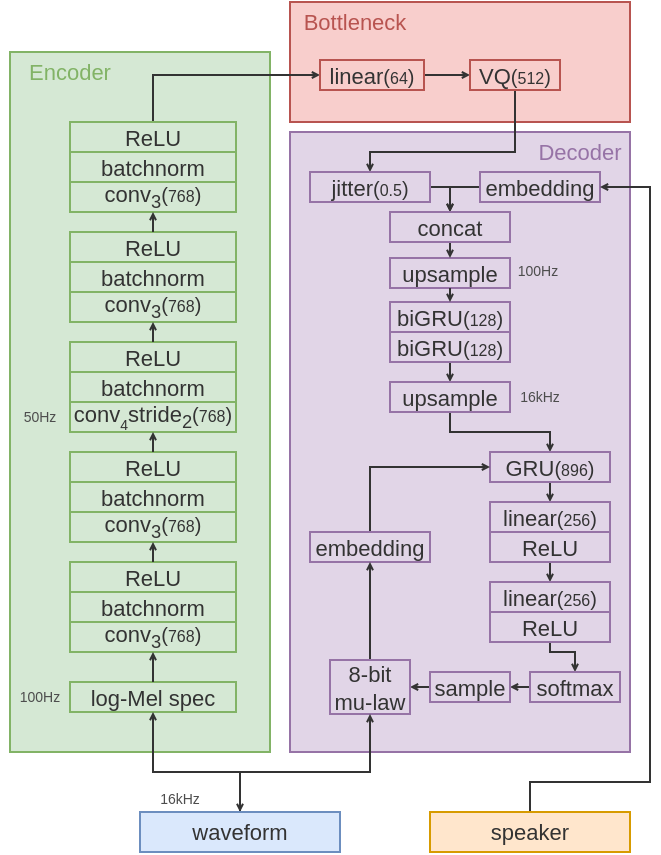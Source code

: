 <mxfile version="13.0.3" type="device"><diagram id="xLeXoFiV9MesdBM6MdwL" name="Page-1"><mxGraphModel dx="1352" dy="816" grid="1" gridSize="1" guides="1" tooltips="1" connect="1" arrows="1" fold="1" page="1" pageScale="1" pageWidth="827" pageHeight="1169" math="1" shadow="0"><root><mxCell id="0"/><mxCell id="1" parent="0"/><mxCell id="gUS2snVG_9Rk91-JBMJ7-28" value="" style="rounded=0;whiteSpace=wrap;html=1;fillColor=#e1d5e7;fontSize=11;strokeColor=#9673a6;" parent="1" vertex="1"><mxGeometry x="260" y="150" width="170" height="310" as="geometry"/></mxCell><mxCell id="gUS2snVG_9Rk91-JBMJ7-25" value="" style="rounded=0;whiteSpace=wrap;html=1;strokeColor=#b85450;fillColor=#f8cecc;fontSize=11;" parent="1" vertex="1"><mxGeometry x="260" y="85" width="170" height="60" as="geometry"/></mxCell><mxCell id="gUS2snVG_9Rk91-JBMJ7-18" value="" style="rounded=0;whiteSpace=wrap;html=1;fillColor=#d5e8d4;fontSize=11;strokeColor=#82B366;fontColor=#82B366;" parent="1" vertex="1"><mxGeometry x="120" y="110" width="130" height="350" as="geometry"/></mxCell><mxCell id="gUS2snVG_9Rk91-JBMJ7-1" value="conv&lt;sub&gt;3&lt;/sub&gt;&lt;font style=&quot;font-size: 10px&quot;&gt;(&lt;/font&gt;&lt;font style=&quot;font-size: 8px&quot;&gt;768&lt;/font&gt;&lt;font style=&quot;font-size: 10px&quot;&gt;)&lt;/font&gt;" style="rounded=0;whiteSpace=wrap;html=1;fillColor=none;fontSize=11;fontColor=#333333;strokeColor=#82B366;" parent="1" vertex="1"><mxGeometry x="150" y="395" width="83" height="15" as="geometry"/></mxCell><mxCell id="gUS2snVG_9Rk91-JBMJ7-4" value="batchnorm" style="rounded=0;whiteSpace=wrap;html=1;fillColor=none;fontSize=11;fontColor=#333333;strokeColor=#82B366;" parent="1" vertex="1"><mxGeometry x="150" y="380" width="83" height="15" as="geometry"/></mxCell><mxCell id="gUS2snVG_9Rk91-JBMJ7-5" value="ReLU" style="rounded=0;whiteSpace=wrap;html=1;fillColor=none;fontSize=11;fontColor=#333333;strokeColor=#82B366;" parent="1" vertex="1"><mxGeometry x="150" y="365" width="83" height="15" as="geometry"/></mxCell><mxCell id="gUS2snVG_9Rk91-JBMJ7-6" value="conv&lt;sub&gt;3&lt;/sub&gt;&lt;font style=&quot;font-size: 10px&quot;&gt;(&lt;/font&gt;&lt;font style=&quot;font-size: 8px&quot;&gt;768&lt;/font&gt;&lt;font style=&quot;font-size: 10px&quot;&gt;)&lt;/font&gt;" style="rounded=0;whiteSpace=wrap;html=1;fillColor=none;fontSize=11;fontColor=#333333;strokeColor=#82B366;" parent="1" vertex="1"><mxGeometry x="150" y="340" width="83" height="15" as="geometry"/></mxCell><mxCell id="gUS2snVG_9Rk91-JBMJ7-7" value="batchnorm" style="rounded=0;whiteSpace=wrap;html=1;fillColor=none;fontSize=11;fontColor=#333333;strokeColor=#82B366;" parent="1" vertex="1"><mxGeometry x="150" y="325" width="83" height="15" as="geometry"/></mxCell><mxCell id="gUS2snVG_9Rk91-JBMJ7-8" value="ReLU" style="rounded=0;whiteSpace=wrap;html=1;fillColor=none;fontSize=11;fontColor=#333333;strokeColor=#82B366;" parent="1" vertex="1"><mxGeometry x="150" y="310" width="83" height="15" as="geometry"/></mxCell><mxCell id="gUS2snVG_9Rk91-JBMJ7-9" value="conv&lt;sub&gt;&lt;font style=&quot;font-size: 7px&quot;&gt;4&lt;/font&gt;&lt;/sub&gt;stride&lt;sub&gt;2&lt;/sub&gt;&lt;font style=&quot;font-size: 10px&quot;&gt;(&lt;/font&gt;&lt;font style=&quot;font-size: 8px&quot;&gt;768&lt;/font&gt;&lt;font style=&quot;font-size: 10px&quot;&gt;)&lt;/font&gt;" style="rounded=0;whiteSpace=wrap;html=1;fillColor=none;fontSize=11;fontColor=#333333;strokeColor=#82B366;" parent="1" vertex="1"><mxGeometry x="150" y="285" width="83" height="15" as="geometry"/></mxCell><mxCell id="gUS2snVG_9Rk91-JBMJ7-10" value="batchnorm" style="rounded=0;whiteSpace=wrap;html=1;fillColor=none;fontSize=11;fontColor=#333333;strokeColor=#82B366;" parent="1" vertex="1"><mxGeometry x="150" y="270" width="83" height="15" as="geometry"/></mxCell><mxCell id="gUS2snVG_9Rk91-JBMJ7-11" value="ReLU" style="rounded=0;whiteSpace=wrap;html=1;fillColor=none;fontSize=11;fontColor=#333333;strokeColor=#82B366;" parent="1" vertex="1"><mxGeometry x="150" y="255" width="83" height="15" as="geometry"/></mxCell><mxCell id="gUS2snVG_9Rk91-JBMJ7-12" value="conv&lt;sub&gt;3&lt;/sub&gt;&lt;font style=&quot;font-size: 10px&quot;&gt;(&lt;/font&gt;&lt;font style=&quot;font-size: 8px&quot;&gt;768&lt;/font&gt;&lt;font style=&quot;font-size: 10px&quot;&gt;)&lt;/font&gt;" style="rounded=0;whiteSpace=wrap;html=1;fillColor=none;fontSize=11;fontColor=#333333;strokeColor=#82B366;" parent="1" vertex="1"><mxGeometry x="150" y="230" width="83" height="15" as="geometry"/></mxCell><mxCell id="gUS2snVG_9Rk91-JBMJ7-13" value="batchnorm" style="rounded=0;whiteSpace=wrap;html=1;fillColor=none;fontSize=11;fontColor=#333333;strokeColor=#82B366;" parent="1" vertex="1"><mxGeometry x="150" y="215" width="83" height="15" as="geometry"/></mxCell><mxCell id="gUS2snVG_9Rk91-JBMJ7-14" value="ReLU" style="rounded=0;whiteSpace=wrap;html=1;fillColor=none;fontSize=11;fontColor=#333333;strokeColor=#82B366;" parent="1" vertex="1"><mxGeometry x="150" y="200" width="83" height="15" as="geometry"/></mxCell><mxCell id="gUS2snVG_9Rk91-JBMJ7-15" value="conv&lt;sub&gt;3&lt;/sub&gt;&lt;font style=&quot;font-size: 10px&quot;&gt;(&lt;/font&gt;&lt;font style=&quot;font-size: 8px&quot;&gt;768&lt;/font&gt;&lt;font style=&quot;font-size: 10px&quot;&gt;)&lt;/font&gt;" style="rounded=0;whiteSpace=wrap;html=1;fillColor=none;fontSize=11;fontColor=#333333;strokeColor=#82B366;" parent="1" vertex="1"><mxGeometry x="150" y="175" width="83" height="15" as="geometry"/></mxCell><mxCell id="gUS2snVG_9Rk91-JBMJ7-16" value="batchnorm" style="rounded=0;whiteSpace=wrap;html=1;fillColor=none;fontSize=11;fontColor=#333333;strokeColor=#82B366;" parent="1" vertex="1"><mxGeometry x="150" y="160" width="83" height="15" as="geometry"/></mxCell><mxCell id="gUS2snVG_9Rk91-JBMJ7-54" style="edgeStyle=orthogonalEdgeStyle;rounded=0;orthogonalLoop=1;jettySize=auto;html=1;exitX=0.5;exitY=0;exitDx=0;exitDy=0;entryX=0;entryY=0.5;entryDx=0;entryDy=0;endArrow=open;endFill=0;endSize=2;strokeColor=#333333;strokeWidth=1;fontSize=11;fontColor=#82B366;" parent="1" source="gUS2snVG_9Rk91-JBMJ7-17" target="gUS2snVG_9Rk91-JBMJ7-26" edge="1"><mxGeometry relative="1" as="geometry"/></mxCell><mxCell id="gUS2snVG_9Rk91-JBMJ7-17" value="ReLU" style="rounded=0;whiteSpace=wrap;html=1;fillColor=none;fontSize=11;fontColor=#333333;strokeColor=#82B366;" parent="1" vertex="1"><mxGeometry x="150" y="145" width="83" height="15" as="geometry"/></mxCell><mxCell id="gUS2snVG_9Rk91-JBMJ7-21" value="log-Mel spec" style="rounded=0;whiteSpace=wrap;html=1;fillColor=none;fontSize=11;fontColor=#333333;strokeColor=#82B366;" parent="1" vertex="1"><mxGeometry x="150" y="425" width="83" height="15" as="geometry"/></mxCell><mxCell id="gUS2snVG_9Rk91-JBMJ7-22" value="Encoder" style="text;html=1;strokeColor=none;fillColor=none;align=center;verticalAlign=middle;whiteSpace=wrap;rounded=0;fontSize=11;labelBackgroundColor=none;fontColor=#82B366;" parent="1" vertex="1"><mxGeometry x="125" y="110" width="50" height="20" as="geometry"/></mxCell><mxCell id="gUS2snVG_9Rk91-JBMJ7-56" style="edgeStyle=orthogonalEdgeStyle;rounded=0;orthogonalLoop=1;jettySize=auto;html=1;exitX=1;exitY=0.5;exitDx=0;exitDy=0;entryX=0;entryY=0.5;entryDx=0;entryDy=0;endArrow=open;endFill=0;endSize=2;strokeColor=#333333;strokeWidth=1;fontSize=11;fontColor=#333333;" parent="1" source="gUS2snVG_9Rk91-JBMJ7-26" target="gUS2snVG_9Rk91-JBMJ7-27" edge="1"><mxGeometry relative="1" as="geometry"/></mxCell><mxCell id="gUS2snVG_9Rk91-JBMJ7-26" value="linear&lt;font style=&quot;font-size: 10px&quot;&gt;(&lt;/font&gt;&lt;font style=&quot;font-size: 8px&quot;&gt;64&lt;/font&gt;&lt;font style=&quot;font-size: 10px&quot;&gt;)&lt;/font&gt;" style="rounded=0;whiteSpace=wrap;html=1;fillColor=none;fontSize=11;strokeColor=#B85450;fontColor=#333333;" parent="1" vertex="1"><mxGeometry x="275" y="114" width="52" height="15" as="geometry"/></mxCell><mxCell id="P_eZD5F6UA2K0JBZYcOu-6" style="edgeStyle=orthogonalEdgeStyle;rounded=0;orthogonalLoop=1;jettySize=auto;html=1;exitX=0.5;exitY=1;exitDx=0;exitDy=0;entryX=0.5;entryY=0;entryDx=0;entryDy=0;strokeColor=#333333;endSize=2;startSize=2;endArrow=open;endFill=0;" parent="1" source="gUS2snVG_9Rk91-JBMJ7-27" target="gUS2snVG_9Rk91-JBMJ7-30" edge="1"><mxGeometry relative="1" as="geometry"><Array as="points"><mxPoint x="372" y="160"/><mxPoint x="300" y="160"/></Array></mxGeometry></mxCell><mxCell id="gUS2snVG_9Rk91-JBMJ7-27" value="VQ&lt;font style=&quot;font-size: 10px&quot;&gt;(&lt;/font&gt;&lt;font style=&quot;font-size: 8px&quot;&gt;512&lt;/font&gt;&lt;font style=&quot;font-size: 10px&quot;&gt;)&lt;/font&gt;" style="rounded=0;whiteSpace=wrap;html=1;fillColor=#f8cecc;fontSize=11;strokeColor=#b85450;fontColor=#333333;" parent="1" vertex="1"><mxGeometry x="350" y="114" width="45" height="15" as="geometry"/></mxCell><mxCell id="gUS2snVG_9Rk91-JBMJ7-29" value="upsample" style="rounded=0;whiteSpace=wrap;html=1;fillColor=none;fontSize=11;fontColor=#333333;strokeColor=#9673A6;" parent="1" vertex="1"><mxGeometry x="310" y="213" width="60" height="15" as="geometry"/></mxCell><mxCell id="gUS2snVG_9Rk91-JBMJ7-65" style="edgeStyle=orthogonalEdgeStyle;rounded=0;orthogonalLoop=1;jettySize=auto;html=1;exitX=1;exitY=0.5;exitDx=0;exitDy=0;endArrow=open;endFill=0;endSize=2;strokeColor=#333333;strokeWidth=1;fontSize=11;fontColor=#333333;entryX=0.5;entryY=0;entryDx=0;entryDy=0;" parent="1" source="gUS2snVG_9Rk91-JBMJ7-30" target="gUS2snVG_9Rk91-JBMJ7-32" edge="1"><mxGeometry relative="1" as="geometry"><mxPoint x="340" y="185" as="targetPoint"/></mxGeometry></mxCell><mxCell id="gUS2snVG_9Rk91-JBMJ7-30" value="jitter&lt;font style=&quot;font-size: 10px&quot;&gt;(&lt;/font&gt;&lt;font style=&quot;font-size: 8px&quot;&gt;0.5&lt;/font&gt;&lt;font style=&quot;font-size: 10px&quot;&gt;)&lt;/font&gt;" style="rounded=0;whiteSpace=wrap;html=1;fillColor=none;fontSize=11;fontColor=#333333;strokeColor=#9673A6;" parent="1" vertex="1"><mxGeometry x="270" y="170" width="60" height="15" as="geometry"/></mxCell><mxCell id="gUS2snVG_9Rk91-JBMJ7-66" style="edgeStyle=orthogonalEdgeStyle;rounded=0;orthogonalLoop=1;jettySize=auto;html=1;exitX=0;exitY=0.5;exitDx=0;exitDy=0;endArrow=open;endFill=0;endSize=2;strokeColor=#333333;strokeWidth=1;fontSize=11;fontColor=#333333;entryX=0.5;entryY=0;entryDx=0;entryDy=0;" parent="1" source="gUS2snVG_9Rk91-JBMJ7-31" target="gUS2snVG_9Rk91-JBMJ7-32" edge="1"><mxGeometry relative="1" as="geometry"><mxPoint x="340" y="185" as="targetPoint"/></mxGeometry></mxCell><mxCell id="gUS2snVG_9Rk91-JBMJ7-31" value="embedding" style="rounded=0;whiteSpace=wrap;html=1;fillColor=none;fontSize=11;fontColor=#333333;strokeColor=#9673A6;" parent="1" vertex="1"><mxGeometry x="355" y="170" width="60" height="15" as="geometry"/></mxCell><mxCell id="gUS2snVG_9Rk91-JBMJ7-58" style="edgeStyle=orthogonalEdgeStyle;rounded=0;orthogonalLoop=1;jettySize=auto;html=1;exitX=0.5;exitY=1;exitDx=0;exitDy=0;endArrow=open;endFill=0;endSize=2;strokeColor=#333333;strokeWidth=1;fontSize=11;fontColor=#333333;entryX=0.5;entryY=0;entryDx=0;entryDy=0;" parent="1" source="gUS2snVG_9Rk91-JBMJ7-32" target="gUS2snVG_9Rk91-JBMJ7-29" edge="1"><mxGeometry relative="1" as="geometry"><mxPoint x="340" y="212" as="targetPoint"/></mxGeometry></mxCell><mxCell id="gUS2snVG_9Rk91-JBMJ7-32" value="concat" style="rounded=0;whiteSpace=wrap;html=1;fillColor=none;fontSize=11;fontColor=#333333;strokeColor=#9673A6;" parent="1" vertex="1"><mxGeometry x="310" y="190" width="60" height="15" as="geometry"/></mxCell><mxCell id="gUS2snVG_9Rk91-JBMJ7-33" value="biGRU&lt;font style=&quot;font-size: 10px&quot;&gt;(&lt;/font&gt;&lt;font style=&quot;font-size: 8px&quot;&gt;128&lt;/font&gt;&lt;font style=&quot;font-size: 10px&quot;&gt;)&lt;/font&gt;" style="rounded=0;whiteSpace=wrap;html=1;fillColor=none;fontSize=11;fontColor=#333333;strokeColor=#9673A6;" parent="1" vertex="1"><mxGeometry x="310" y="235" width="60" height="15" as="geometry"/></mxCell><mxCell id="gUS2snVG_9Rk91-JBMJ7-59" style="edgeStyle=orthogonalEdgeStyle;rounded=0;orthogonalLoop=1;jettySize=auto;html=1;exitX=0.5;exitY=1;exitDx=0;exitDy=0;entryX=0.5;entryY=0;entryDx=0;entryDy=0;endArrow=open;endFill=0;endSize=2;strokeColor=#333333;strokeWidth=1;fontSize=11;fontColor=#333333;" parent="1" source="gUS2snVG_9Rk91-JBMJ7-34" target="gUS2snVG_9Rk91-JBMJ7-35" edge="1"><mxGeometry relative="1" as="geometry"/></mxCell><mxCell id="gUS2snVG_9Rk91-JBMJ7-34" value="biGRU&lt;font style=&quot;font-size: 10px&quot;&gt;(&lt;/font&gt;&lt;font style=&quot;font-size: 8px&quot;&gt;128&lt;/font&gt;&lt;font style=&quot;font-size: 10px&quot;&gt;)&lt;/font&gt;" style="rounded=0;whiteSpace=wrap;html=1;fillColor=none;fontSize=11;fontColor=#333333;strokeColor=#9673A6;" parent="1" vertex="1"><mxGeometry x="310" y="250" width="60" height="15" as="geometry"/></mxCell><mxCell id="gUS2snVG_9Rk91-JBMJ7-60" style="edgeStyle=orthogonalEdgeStyle;rounded=0;orthogonalLoop=1;jettySize=auto;html=1;exitX=0.5;exitY=1;exitDx=0;exitDy=0;entryX=0.5;entryY=0;entryDx=0;entryDy=0;endArrow=open;endFill=0;endSize=2;strokeColor=#333333;strokeWidth=1;fontSize=11;fontColor=#333333;" parent="1" source="gUS2snVG_9Rk91-JBMJ7-35" target="gUS2snVG_9Rk91-JBMJ7-36" edge="1"><mxGeometry relative="1" as="geometry"><Array as="points"><mxPoint x="340" y="300"/><mxPoint x="390" y="300"/></Array></mxGeometry></mxCell><mxCell id="gUS2snVG_9Rk91-JBMJ7-35" value="upsample" style="rounded=0;whiteSpace=wrap;html=1;fillColor=none;fontSize=11;fontColor=#333333;strokeColor=#9673A6;" parent="1" vertex="1"><mxGeometry x="310" y="275" width="60" height="15" as="geometry"/></mxCell><mxCell id="gUS2snVG_9Rk91-JBMJ7-61" style="edgeStyle=orthogonalEdgeStyle;rounded=0;orthogonalLoop=1;jettySize=auto;html=1;exitX=0.5;exitY=1;exitDx=0;exitDy=0;entryX=0.5;entryY=0;entryDx=0;entryDy=0;endArrow=open;endFill=0;endSize=2;strokeColor=#333333;strokeWidth=1;fontSize=11;fontColor=#333333;" parent="1" source="gUS2snVG_9Rk91-JBMJ7-36" target="gUS2snVG_9Rk91-JBMJ7-37" edge="1"><mxGeometry relative="1" as="geometry"/></mxCell><mxCell id="gUS2snVG_9Rk91-JBMJ7-36" value="GRU&lt;font style=&quot;font-size: 10px&quot;&gt;(&lt;/font&gt;&lt;font style=&quot;font-size: 8px&quot;&gt;896&lt;/font&gt;&lt;font style=&quot;font-size: 10px&quot;&gt;)&lt;/font&gt;" style="rounded=0;whiteSpace=wrap;html=1;fillColor=none;fontSize=11;fontColor=#333333;strokeColor=#9673A6;" parent="1" vertex="1"><mxGeometry x="360" y="310" width="60" height="15" as="geometry"/></mxCell><mxCell id="gUS2snVG_9Rk91-JBMJ7-37" value="linear&lt;font style=&quot;font-size: 10px&quot;&gt;(&lt;/font&gt;&lt;font style=&quot;font-size: 8px&quot;&gt;256&lt;/font&gt;&lt;font style=&quot;font-size: 10px&quot;&gt;)&lt;/font&gt;" style="rounded=0;whiteSpace=wrap;html=1;fillColor=none;fontSize=11;fontColor=#333333;strokeColor=#9673A6;" parent="1" vertex="1"><mxGeometry x="360" y="335" width="60" height="15" as="geometry"/></mxCell><mxCell id="gUS2snVG_9Rk91-JBMJ7-62" style="edgeStyle=orthogonalEdgeStyle;rounded=0;orthogonalLoop=1;jettySize=auto;html=1;exitX=0.5;exitY=1;exitDx=0;exitDy=0;entryX=0.5;entryY=0;entryDx=0;entryDy=0;endArrow=open;endFill=0;endSize=2;strokeColor=#333333;strokeWidth=1;fontSize=11;fontColor=#333333;" parent="1" source="gUS2snVG_9Rk91-JBMJ7-38" target="gUS2snVG_9Rk91-JBMJ7-39" edge="1"><mxGeometry relative="1" as="geometry"/></mxCell><mxCell id="gUS2snVG_9Rk91-JBMJ7-38" value="ReLU" style="rounded=0;whiteSpace=wrap;html=1;fillColor=none;fontSize=11;fontColor=#333333;strokeColor=#9673A6;" parent="1" vertex="1"><mxGeometry x="360" y="350" width="60" height="15" as="geometry"/></mxCell><mxCell id="gUS2snVG_9Rk91-JBMJ7-39" value="linear&lt;font style=&quot;font-size: 10px&quot;&gt;(&lt;/font&gt;&lt;font style=&quot;font-size: 8px&quot;&gt;256&lt;/font&gt;&lt;font style=&quot;font-size: 10px&quot;&gt;)&lt;/font&gt;" style="rounded=0;whiteSpace=wrap;html=1;fillColor=none;fontSize=11;fontColor=#333333;strokeColor=#9673A6;" parent="1" vertex="1"><mxGeometry x="360" y="375" width="60" height="15" as="geometry"/></mxCell><mxCell id="gUS2snVG_9Rk91-JBMJ7-68" style="edgeStyle=orthogonalEdgeStyle;rounded=0;orthogonalLoop=1;jettySize=auto;html=1;exitX=0.5;exitY=1;exitDx=0;exitDy=0;entryX=0.5;entryY=0;entryDx=0;entryDy=0;endArrow=open;endFill=0;endSize=2;strokeColor=#333333;strokeWidth=1;fontSize=11;fontColor=#333333;" parent="1" source="gUS2snVG_9Rk91-JBMJ7-40" target="gUS2snVG_9Rk91-JBMJ7-41" edge="1"><mxGeometry relative="1" as="geometry"><Array as="points"><mxPoint x="390" y="410"/><mxPoint x="403" y="410"/></Array></mxGeometry></mxCell><mxCell id="gUS2snVG_9Rk91-JBMJ7-40" value="ReLU" style="rounded=0;whiteSpace=wrap;html=1;fillColor=none;fontSize=11;fontColor=#333333;strokeColor=#9673A6;" parent="1" vertex="1"><mxGeometry x="360" y="390" width="60" height="15" as="geometry"/></mxCell><mxCell id="gUS2snVG_9Rk91-JBMJ7-69" style="edgeStyle=orthogonalEdgeStyle;rounded=0;orthogonalLoop=1;jettySize=auto;html=1;exitX=0;exitY=0.5;exitDx=0;exitDy=0;entryX=1;entryY=0.5;entryDx=0;entryDy=0;endArrow=open;endFill=0;endSize=2;strokeColor=#333333;strokeWidth=1;fontSize=11;fontColor=#333333;" parent="1" source="gUS2snVG_9Rk91-JBMJ7-41" target="gUS2snVG_9Rk91-JBMJ7-42" edge="1"><mxGeometry relative="1" as="geometry"/></mxCell><mxCell id="gUS2snVG_9Rk91-JBMJ7-41" value="softmax" style="rounded=0;whiteSpace=wrap;html=1;fillColor=none;fontSize=11;fontColor=#333333;strokeColor=#9673A6;" parent="1" vertex="1"><mxGeometry x="380" y="420" width="45" height="15" as="geometry"/></mxCell><mxCell id="gUS2snVG_9Rk91-JBMJ7-70" style="edgeStyle=orthogonalEdgeStyle;rounded=0;orthogonalLoop=1;jettySize=auto;html=1;exitX=0;exitY=0.5;exitDx=0;exitDy=0;entryX=1;entryY=0.5;entryDx=0;entryDy=0;endArrow=open;endFill=0;endSize=2;strokeColor=#333333;strokeWidth=1;fontSize=11;fontColor=#333333;" parent="1" source="gUS2snVG_9Rk91-JBMJ7-42" target="gUS2snVG_9Rk91-JBMJ7-44" edge="1"><mxGeometry relative="1" as="geometry"><Array as="points"><mxPoint x="326" y="428"/><mxPoint x="320" y="428"/></Array></mxGeometry></mxCell><mxCell id="gUS2snVG_9Rk91-JBMJ7-42" value="sample" style="rounded=0;whiteSpace=wrap;html=1;fillColor=none;fontSize=11;fontColor=#333333;strokeColor=#9673A6;" parent="1" vertex="1"><mxGeometry x="330" y="420" width="40" height="15" as="geometry"/></mxCell><mxCell id="gUS2snVG_9Rk91-JBMJ7-67" style="edgeStyle=orthogonalEdgeStyle;rounded=0;orthogonalLoop=1;jettySize=auto;html=1;exitX=0.5;exitY=0;exitDx=0;exitDy=0;entryX=0;entryY=0.5;entryDx=0;entryDy=0;endArrow=open;endFill=0;endSize=2;strokeColor=#333333;strokeWidth=1;fontSize=11;fontColor=#333333;" parent="1" source="gUS2snVG_9Rk91-JBMJ7-43" target="gUS2snVG_9Rk91-JBMJ7-36" edge="1"><mxGeometry relative="1" as="geometry"/></mxCell><mxCell id="gUS2snVG_9Rk91-JBMJ7-43" value="embedding" style="rounded=0;whiteSpace=wrap;html=1;fillColor=none;fontSize=11;fontColor=#333333;strokeColor=#9673A6;" parent="1" vertex="1"><mxGeometry x="270" y="350" width="60" height="15" as="geometry"/></mxCell><mxCell id="gUS2snVG_9Rk91-JBMJ7-71" style="edgeStyle=orthogonalEdgeStyle;rounded=0;orthogonalLoop=1;jettySize=auto;html=1;exitX=0.5;exitY=0;exitDx=0;exitDy=0;entryX=0.5;entryY=1;entryDx=0;entryDy=0;endArrow=open;endFill=0;endSize=2;strokeColor=#333333;strokeWidth=1;fontSize=11;fontColor=#333333;" parent="1" source="gUS2snVG_9Rk91-JBMJ7-44" target="gUS2snVG_9Rk91-JBMJ7-43" edge="1"><mxGeometry relative="1" as="geometry"/></mxCell><mxCell id="gUS2snVG_9Rk91-JBMJ7-44" value="8-bit mu-law" style="rounded=0;whiteSpace=wrap;html=1;fillColor=none;fontSize=11;fontColor=#333333;strokeColor=#9673A6;" parent="1" vertex="1"><mxGeometry x="280" y="414" width="40" height="27" as="geometry"/></mxCell><mxCell id="gUS2snVG_9Rk91-JBMJ7-45" value="Bottleneck" style="text;html=1;strokeColor=none;fillColor=none;align=center;verticalAlign=middle;whiteSpace=wrap;rounded=0;fontSize=11;fontColor=#B85450;" parent="1" vertex="1"><mxGeometry x="265" y="85" width="55" height="20" as="geometry"/></mxCell><mxCell id="gUS2snVG_9Rk91-JBMJ7-46" value="Decoder" style="text;html=1;strokeColor=none;fillColor=none;align=center;verticalAlign=middle;whiteSpace=wrap;rounded=0;fontSize=11;fontColor=#9673A6;" parent="1" vertex="1"><mxGeometry x="380" y="150" width="50" height="20" as="geometry"/></mxCell><mxCell id="gUS2snVG_9Rk91-JBMJ7-48" value="" style="endArrow=open;html=1;fontSize=11;fontColor=#82B366;exitX=0.5;exitY=0;exitDx=0;exitDy=0;entryX=0.5;entryY=1;entryDx=0;entryDy=0;endSize=2;endFill=0;strokeWidth=1;strokeColor=#333333;" parent="1" source="gUS2snVG_9Rk91-JBMJ7-21" target="gUS2snVG_9Rk91-JBMJ7-1" edge="1"><mxGeometry width="50" height="50" relative="1" as="geometry"><mxPoint x="230" y="330" as="sourcePoint"/><mxPoint x="280" y="280" as="targetPoint"/></mxGeometry></mxCell><mxCell id="gUS2snVG_9Rk91-JBMJ7-49" value="" style="endArrow=open;html=1;fontSize=11;fontColor=#82B366;exitX=0.5;exitY=0;exitDx=0;exitDy=0;entryX=0.5;entryY=1;entryDx=0;entryDy=0;endSize=2;endFill=0;strokeWidth=1;strokeColor=#333333;" parent="1" source="gUS2snVG_9Rk91-JBMJ7-5" target="gUS2snVG_9Rk91-JBMJ7-6" edge="1"><mxGeometry width="50" height="50" relative="1" as="geometry"><mxPoint x="192.5" y="430" as="sourcePoint"/><mxPoint x="192.5" y="415" as="targetPoint"/></mxGeometry></mxCell><mxCell id="gUS2snVG_9Rk91-JBMJ7-50" value="" style="endArrow=open;html=1;fontSize=11;fontColor=#82B366;exitX=0.5;exitY=0;exitDx=0;exitDy=0;entryX=0.5;entryY=1;entryDx=0;entryDy=0;endSize=2;endFill=0;strokeWidth=1;strokeColor=#333333;" parent="1" source="gUS2snVG_9Rk91-JBMJ7-8" target="gUS2snVG_9Rk91-JBMJ7-9" edge="1"><mxGeometry width="50" height="50" relative="1" as="geometry"><mxPoint x="187.47" y="310" as="sourcePoint"/><mxPoint x="187.47" y="300" as="targetPoint"/></mxGeometry></mxCell><mxCell id="gUS2snVG_9Rk91-JBMJ7-51" value="" style="endArrow=open;html=1;fontSize=11;fontColor=#82B366;exitX=0.5;exitY=0;exitDx=0;exitDy=0;entryX=0.5;entryY=1;entryDx=0;entryDy=0;endSize=2;endFill=0;strokeWidth=1;strokeColor=#333333;" parent="1" source="gUS2snVG_9Rk91-JBMJ7-11" target="gUS2snVG_9Rk91-JBMJ7-12" edge="1"><mxGeometry width="50" height="50" relative="1" as="geometry"><mxPoint x="187.47" y="255" as="sourcePoint"/><mxPoint x="187.47" y="245" as="targetPoint"/></mxGeometry></mxCell><mxCell id="gUS2snVG_9Rk91-JBMJ7-52" value="" style="endArrow=open;html=1;fontSize=11;fontColor=#82B366;exitX=0.5;exitY=0;exitDx=0;exitDy=0;entryX=0.5;entryY=1;entryDx=0;entryDy=0;endSize=2;endFill=0;strokeWidth=1;strokeColor=#333333;" parent="1" source="gUS2snVG_9Rk91-JBMJ7-14" target="gUS2snVG_9Rk91-JBMJ7-15" edge="1"><mxGeometry width="50" height="50" relative="1" as="geometry"><mxPoint x="187.4" y="200" as="sourcePoint"/><mxPoint x="187.4" y="190.0" as="targetPoint"/></mxGeometry></mxCell><mxCell id="gUS2snVG_9Rk91-JBMJ7-73" style="edgeStyle=orthogonalEdgeStyle;rounded=0;orthogonalLoop=1;jettySize=auto;html=1;exitX=0.5;exitY=0;exitDx=0;exitDy=0;endArrow=open;endFill=0;endSize=2;strokeColor=#333333;strokeWidth=1;fontSize=11;fontColor=#333333;entryX=0.5;entryY=1;entryDx=0;entryDy=0;" parent="1" source="gUS2snVG_9Rk91-JBMJ7-72" target="gUS2snVG_9Rk91-JBMJ7-21" edge="1"><mxGeometry relative="1" as="geometry"><Array as="points"><mxPoint x="235" y="470"/><mxPoint x="192" y="470"/></Array><mxPoint x="149" y="470" as="targetPoint"/></mxGeometry></mxCell><mxCell id="gUS2snVG_9Rk91-JBMJ7-74" style="edgeStyle=orthogonalEdgeStyle;rounded=0;orthogonalLoop=1;jettySize=auto;html=1;exitX=0.5;exitY=0;exitDx=0;exitDy=0;endArrow=open;endFill=0;endSize=2;strokeColor=#333333;strokeWidth=1;fontSize=11;fontColor=#333333;startArrow=open;startFill=0;startSize=2;" parent="1" source="gUS2snVG_9Rk91-JBMJ7-72" target="gUS2snVG_9Rk91-JBMJ7-44" edge="1"><mxGeometry relative="1" as="geometry"><Array as="points"><mxPoint x="235" y="470"/><mxPoint x="300" y="470"/></Array></mxGeometry></mxCell><mxCell id="gUS2snVG_9Rk91-JBMJ7-72" value="waveform" style="text;html=1;strokeColor=#6c8ebf;fillColor=#dae8fc;align=center;verticalAlign=middle;whiteSpace=wrap;rounded=0;labelBackgroundColor=none;fontSize=11;fontColor=#333333;" parent="1" vertex="1"><mxGeometry x="185" y="490" width="100" height="20" as="geometry"/></mxCell><mxCell id="gUS2snVG_9Rk91-JBMJ7-76" style="edgeStyle=orthogonalEdgeStyle;rounded=0;orthogonalLoop=1;jettySize=auto;html=1;exitX=0.5;exitY=0;exitDx=0;exitDy=0;startArrow=none;startFill=0;startSize=2;endArrow=open;endFill=0;endSize=2;strokeColor=#333333;strokeWidth=1;fontSize=11;fontColor=#333333;entryX=1;entryY=0.5;entryDx=0;entryDy=0;" parent="1" source="gUS2snVG_9Rk91-JBMJ7-75" target="gUS2snVG_9Rk91-JBMJ7-31" edge="1"><mxGeometry relative="1" as="geometry"><mxPoint x="455" y="330" as="targetPoint"/><Array as="points"><mxPoint x="380" y="475"/><mxPoint x="440" y="475"/><mxPoint x="440" y="178"/></Array></mxGeometry></mxCell><mxCell id="gUS2snVG_9Rk91-JBMJ7-75" value="speaker" style="text;html=1;strokeColor=#d79b00;fillColor=#ffe6cc;align=center;verticalAlign=middle;whiteSpace=wrap;rounded=0;labelBackgroundColor=none;fontSize=11;fontColor=#333333;" parent="1" vertex="1"><mxGeometry x="330" y="490" width="100" height="20" as="geometry"/></mxCell><mxCell id="gUS2snVG_9Rk91-JBMJ7-77" value="16kHz" style="text;html=1;strokeColor=none;fillColor=none;align=center;verticalAlign=middle;whiteSpace=wrap;rounded=0;labelBackgroundColor=none;fontSize=7;fontColor=#4D4D4D;" parent="1" vertex="1"><mxGeometry x="185" y="474" width="40" height="20" as="geometry"/></mxCell><mxCell id="gUS2snVG_9Rk91-JBMJ7-79" value="100Hz" style="text;html=1;strokeColor=none;fillColor=none;align=center;verticalAlign=middle;whiteSpace=wrap;rounded=0;labelBackgroundColor=none;fontSize=7;fontColor=#4D4D4D;" parent="1" vertex="1"><mxGeometry x="115" y="422.5" width="40" height="20" as="geometry"/></mxCell><mxCell id="gUS2snVG_9Rk91-JBMJ7-80" value="50Hz" style="text;html=1;strokeColor=none;fillColor=none;align=center;verticalAlign=middle;whiteSpace=wrap;rounded=0;labelBackgroundColor=none;fontSize=7;fontColor=#4D4D4D;" parent="1" vertex="1"><mxGeometry x="115" y="282.5" width="40" height="20" as="geometry"/></mxCell><mxCell id="gUS2snVG_9Rk91-JBMJ7-82" value="100Hz" style="text;html=1;strokeColor=none;fillColor=none;align=center;verticalAlign=middle;whiteSpace=wrap;rounded=0;labelBackgroundColor=none;fontSize=7;fontColor=#4D4D4D;" parent="1" vertex="1"><mxGeometry x="364" y="210" width="40" height="20" as="geometry"/></mxCell><mxCell id="gUS2snVG_9Rk91-JBMJ7-83" value="16kHz" style="text;html=1;strokeColor=none;fillColor=none;align=center;verticalAlign=middle;whiteSpace=wrap;rounded=0;labelBackgroundColor=none;fontSize=7;fontColor=#4D4D4D;" parent="1" vertex="1"><mxGeometry x="365" y="272.5" width="40" height="20" as="geometry"/></mxCell><mxCell id="P_eZD5F6UA2K0JBZYcOu-5" style="edgeStyle=orthogonalEdgeStyle;rounded=0;orthogonalLoop=1;jettySize=auto;html=1;exitX=0.5;exitY=1;exitDx=0;exitDy=0;endArrow=open;endFill=0;endSize=2;strokeColor=#333333;strokeWidth=1;fontSize=11;fontColor=#333333;entryX=0.5;entryY=0;entryDx=0;entryDy=0;" parent="1" source="gUS2snVG_9Rk91-JBMJ7-29" target="gUS2snVG_9Rk91-JBMJ7-33" edge="1"><mxGeometry relative="1" as="geometry"><mxPoint x="341" y="206" as="sourcePoint"/><mxPoint x="341" y="214" as="targetPoint"/></mxGeometry></mxCell></root></mxGraphModel></diagram></mxfile>